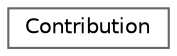 digraph "Graphical Class Hierarchy"
{
 // LATEX_PDF_SIZE
  bgcolor="transparent";
  edge [fontname=Helvetica,fontsize=10,labelfontname=Helvetica,labelfontsize=10];
  node [fontname=Helvetica,fontsize=10,shape=box,height=0.2,width=0.4];
  rankdir="LR";
  Node0 [id="Node000000",label="Contribution",height=0.2,width=0.4,color="grey40", fillcolor="white", style="filled",URL="$classContribution.html",tooltip="Represents the node that the particle contributes."];
}
